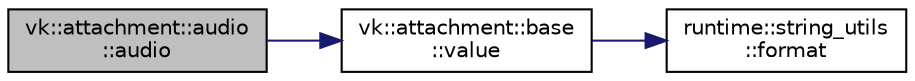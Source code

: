 digraph "vk::attachment::audio::audio"
{
 // LATEX_PDF_SIZE
  edge [fontname="Helvetica",fontsize="10",labelfontname="Helvetica",labelfontsize="10"];
  node [fontname="Helvetica",fontsize="10",shape=record];
  rankdir="LR";
  Node1 [label="vk::attachment::audio\l::audio",height=0.2,width=0.4,color="black", fillcolor="grey75", style="filled", fontcolor="black",tooltip=" "];
  Node1 -> Node2 [color="midnightblue",fontsize="10",style="solid",fontname="Helvetica"];
  Node2 [label="vk::attachment::base\l::value",height=0.2,width=0.4,color="black", fillcolor="white", style="filled",URL="$classvk_1_1attachment_1_1base.html#ad3aec9fdda5bd00bc0276f20b13784ec",tooltip=" "];
  Node2 -> Node3 [color="midnightblue",fontsize="10",style="solid",fontname="Helvetica"];
  Node3 [label="runtime::string_utils\l::format",height=0.2,width=0.4,color="black", fillcolor="white", style="filled",URL="$namespaceruntime_1_1string__utils.html#a03fc1b4ead1c0943ca7a5a802e958d4b",tooltip=" "];
}
